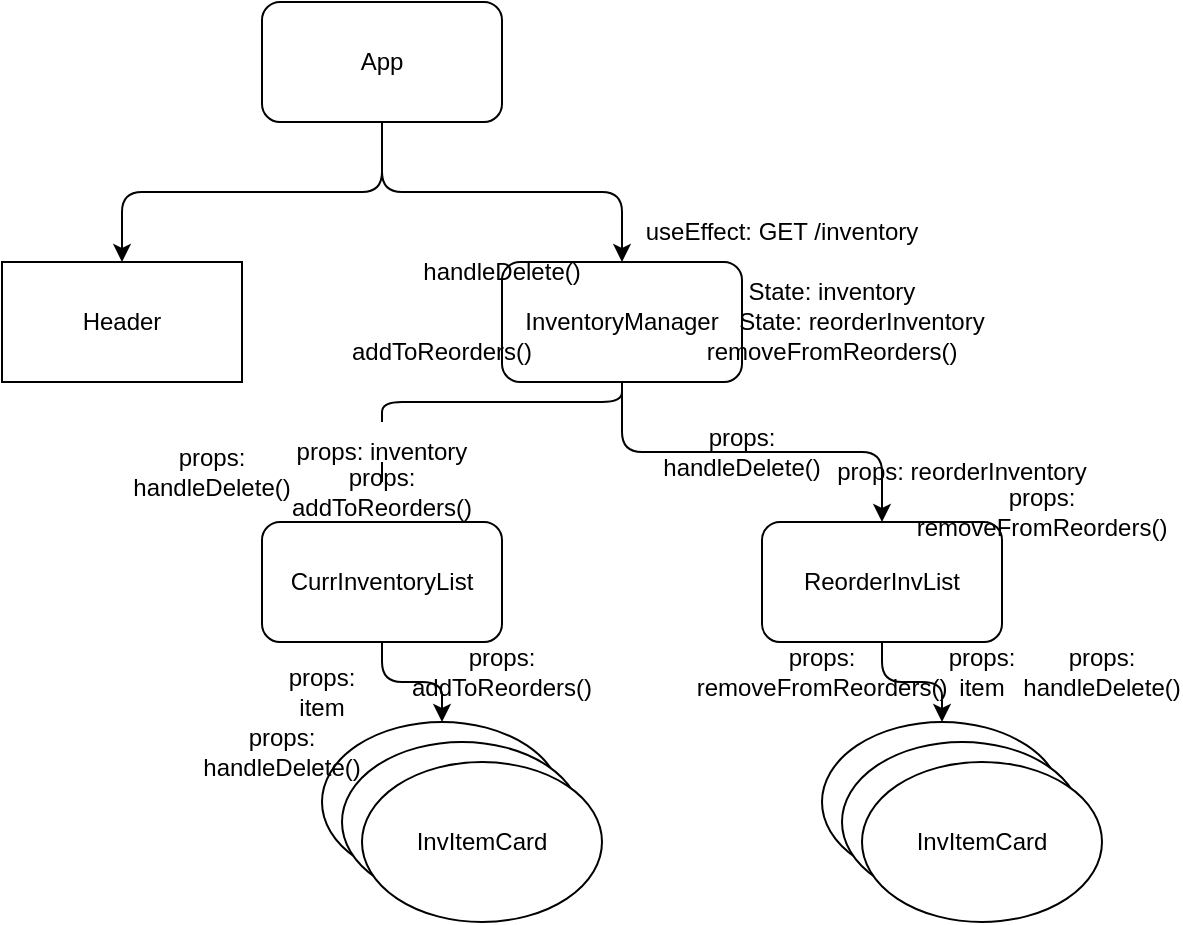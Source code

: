 <mxfile>
    <diagram id="I0ZKf21d8oHYAeltTdGA" name="Page-1">
        <mxGraphModel dx="679" dy="563" grid="1" gridSize="10" guides="1" tooltips="1" connect="1" arrows="1" fold="1" page="1" pageScale="1" pageWidth="850" pageHeight="1100" math="0" shadow="0">
            <root>
                <mxCell id="0"/>
                <mxCell id="1" parent="0"/>
                <mxCell id="13" style="edgeStyle=orthogonalEdgeStyle;html=1;exitX=0.5;exitY=1;exitDx=0;exitDy=0;entryX=0.5;entryY=0;entryDx=0;entryDy=0;" edge="1" parent="1" source="2" target="3">
                    <mxGeometry relative="1" as="geometry"/>
                </mxCell>
                <mxCell id="14" style="edgeStyle=orthogonalEdgeStyle;html=1;exitX=0.5;exitY=1;exitDx=0;exitDy=0;" edge="1" parent="1" source="2" target="4">
                    <mxGeometry relative="1" as="geometry"/>
                </mxCell>
                <mxCell id="2" value="App" style="rounded=1;whiteSpace=wrap;html=1;" vertex="1" parent="1">
                    <mxGeometry x="200" y="60" width="120" height="60" as="geometry"/>
                </mxCell>
                <mxCell id="3" value="Header" style="rounded=0;whiteSpace=wrap;html=1;" vertex="1" parent="1">
                    <mxGeometry x="70" y="190" width="120" height="60" as="geometry"/>
                </mxCell>
                <mxCell id="15" style="edgeStyle=orthogonalEdgeStyle;html=1;exitX=0.5;exitY=1;exitDx=0;exitDy=0;entryX=0.5;entryY=0;entryDx=0;entryDy=0;startArrow=none;" edge="1" parent="1" source="29" target="5">
                    <mxGeometry relative="1" as="geometry"/>
                </mxCell>
                <mxCell id="16" style="edgeStyle=orthogonalEdgeStyle;html=1;exitX=0.5;exitY=1;exitDx=0;exitDy=0;entryX=0.5;entryY=0;entryDx=0;entryDy=0;" edge="1" parent="1" source="4" target="6">
                    <mxGeometry relative="1" as="geometry"/>
                </mxCell>
                <mxCell id="4" value="InventoryManager" style="rounded=1;whiteSpace=wrap;html=1;" vertex="1" parent="1">
                    <mxGeometry x="320" y="190" width="120" height="60" as="geometry"/>
                </mxCell>
                <mxCell id="18" style="edgeStyle=orthogonalEdgeStyle;html=1;exitX=0.5;exitY=1;exitDx=0;exitDy=0;entryX=0.5;entryY=0;entryDx=0;entryDy=0;" edge="1" parent="1" source="5" target="7">
                    <mxGeometry relative="1" as="geometry"/>
                </mxCell>
                <mxCell id="5" value="CurrInventoryList" style="rounded=1;whiteSpace=wrap;html=1;" vertex="1" parent="1">
                    <mxGeometry x="200" y="320" width="120" height="60" as="geometry"/>
                </mxCell>
                <mxCell id="19" style="edgeStyle=orthogonalEdgeStyle;html=1;exitX=0.5;exitY=1;exitDx=0;exitDy=0;entryX=0.5;entryY=0;entryDx=0;entryDy=0;" edge="1" parent="1" source="6" target="8">
                    <mxGeometry relative="1" as="geometry"/>
                </mxCell>
                <mxCell id="6" value="ReorderInvList" style="rounded=1;whiteSpace=wrap;html=1;" vertex="1" parent="1">
                    <mxGeometry x="450" y="320" width="120" height="60" as="geometry"/>
                </mxCell>
                <mxCell id="7" value="InvItemCard" style="ellipse;whiteSpace=wrap;html=1;" vertex="1" parent="1">
                    <mxGeometry x="230" y="420" width="120" height="80" as="geometry"/>
                </mxCell>
                <mxCell id="8" value="InvItemCard" style="ellipse;whiteSpace=wrap;html=1;" vertex="1" parent="1">
                    <mxGeometry x="480" y="420" width="120" height="80" as="geometry"/>
                </mxCell>
                <mxCell id="9" value="InvItemCard" style="ellipse;whiteSpace=wrap;html=1;" vertex="1" parent="1">
                    <mxGeometry x="240" y="430" width="120" height="80" as="geometry"/>
                </mxCell>
                <mxCell id="10" value="InvItemCard" style="ellipse;whiteSpace=wrap;html=1;" vertex="1" parent="1">
                    <mxGeometry x="250" y="440" width="120" height="80" as="geometry"/>
                </mxCell>
                <mxCell id="11" value="InvItemCard" style="ellipse;whiteSpace=wrap;html=1;" vertex="1" parent="1">
                    <mxGeometry x="490" y="430" width="120" height="80" as="geometry"/>
                </mxCell>
                <mxCell id="12" value="InvItemCard" style="ellipse;whiteSpace=wrap;html=1;" vertex="1" parent="1">
                    <mxGeometry x="500" y="440" width="120" height="80" as="geometry"/>
                </mxCell>
                <mxCell id="20" value="State: inventory" style="text;html=1;strokeColor=none;fillColor=none;align=center;verticalAlign=middle;whiteSpace=wrap;rounded=0;" vertex="1" parent="1">
                    <mxGeometry x="430" y="190" width="110" height="30" as="geometry"/>
                </mxCell>
                <mxCell id="21" value="useEffect: GET /inventory" style="text;html=1;strokeColor=none;fillColor=none;align=center;verticalAlign=middle;whiteSpace=wrap;rounded=0;" vertex="1" parent="1">
                    <mxGeometry x="380" y="160" width="160" height="30" as="geometry"/>
                </mxCell>
                <mxCell id="23" value="" style="edgeStyle=orthogonalEdgeStyle;html=1;exitX=0.5;exitY=1;exitDx=0;exitDy=0;entryX=0.5;entryY=0;entryDx=0;entryDy=0;endArrow=none;" edge="1" parent="1" source="4" target="22">
                    <mxGeometry relative="1" as="geometry">
                        <mxPoint x="380" y="250" as="sourcePoint"/>
                        <mxPoint x="260" y="320" as="targetPoint"/>
                    </mxGeometry>
                </mxCell>
                <mxCell id="22" value="props: inventory" style="text;html=1;strokeColor=none;fillColor=none;align=center;verticalAlign=middle;whiteSpace=wrap;rounded=0;" vertex="1" parent="1">
                    <mxGeometry x="205" y="270" width="110" height="30" as="geometry"/>
                </mxCell>
                <mxCell id="24" value="props: item" style="text;html=1;strokeColor=none;fillColor=none;align=center;verticalAlign=middle;whiteSpace=wrap;rounded=0;" vertex="1" parent="1">
                    <mxGeometry x="200" y="390" width="60" height="30" as="geometry"/>
                </mxCell>
                <mxCell id="25" value="State: reorderInventory" style="text;html=1;strokeColor=none;fillColor=none;align=center;verticalAlign=middle;whiteSpace=wrap;rounded=0;" vertex="1" parent="1">
                    <mxGeometry x="430" y="205" width="140" height="30" as="geometry"/>
                </mxCell>
                <mxCell id="26" value="props: reorderInventory" style="text;html=1;strokeColor=none;fillColor=none;align=center;verticalAlign=middle;whiteSpace=wrap;rounded=0;" vertex="1" parent="1">
                    <mxGeometry x="480" y="280" width="140" height="30" as="geometry"/>
                </mxCell>
                <mxCell id="27" value="props: item" style="text;html=1;strokeColor=none;fillColor=none;align=center;verticalAlign=middle;whiteSpace=wrap;rounded=0;" vertex="1" parent="1">
                    <mxGeometry x="530" y="380" width="60" height="30" as="geometry"/>
                </mxCell>
                <mxCell id="28" value="addToReorders()" style="text;html=1;strokeColor=none;fillColor=none;align=center;verticalAlign=middle;whiteSpace=wrap;rounded=0;" vertex="1" parent="1">
                    <mxGeometry x="260" y="220" width="60" height="30" as="geometry"/>
                </mxCell>
                <mxCell id="30" value="" style="edgeStyle=orthogonalEdgeStyle;html=1;exitX=0.5;exitY=1;exitDx=0;exitDy=0;entryX=0.5;entryY=0;entryDx=0;entryDy=0;startArrow=none;endArrow=none;" edge="1" parent="1" source="22" target="29">
                    <mxGeometry relative="1" as="geometry">
                        <mxPoint x="260" y="300" as="sourcePoint"/>
                        <mxPoint x="260" y="320" as="targetPoint"/>
                    </mxGeometry>
                </mxCell>
                <mxCell id="29" value="props: addToReorders()" style="text;html=1;strokeColor=none;fillColor=none;align=center;verticalAlign=middle;whiteSpace=wrap;rounded=0;" vertex="1" parent="1">
                    <mxGeometry x="230" y="290" width="60" height="30" as="geometry"/>
                </mxCell>
                <mxCell id="31" value="props: addToReorders()" style="text;html=1;strokeColor=none;fillColor=none;align=center;verticalAlign=middle;whiteSpace=wrap;rounded=0;" vertex="1" parent="1">
                    <mxGeometry x="290" y="380" width="60" height="30" as="geometry"/>
                </mxCell>
                <mxCell id="32" value="removeFromReorders()" style="text;html=1;strokeColor=none;fillColor=none;align=center;verticalAlign=middle;whiteSpace=wrap;rounded=0;" vertex="1" parent="1">
                    <mxGeometry x="455" y="220" width="60" height="30" as="geometry"/>
                </mxCell>
                <mxCell id="33" value="props: removeFromReorders()" style="text;html=1;strokeColor=none;fillColor=none;align=center;verticalAlign=middle;whiteSpace=wrap;rounded=0;" vertex="1" parent="1">
                    <mxGeometry x="560" y="300" width="60" height="30" as="geometry"/>
                </mxCell>
                <mxCell id="34" value="props: removeFromReorders()" style="text;html=1;strokeColor=none;fillColor=none;align=center;verticalAlign=middle;whiteSpace=wrap;rounded=0;" vertex="1" parent="1">
                    <mxGeometry x="450" y="380" width="60" height="30" as="geometry"/>
                </mxCell>
                <mxCell id="35" value="handleDelete()" style="text;html=1;strokeColor=none;fillColor=none;align=center;verticalAlign=middle;whiteSpace=wrap;rounded=0;" vertex="1" parent="1">
                    <mxGeometry x="290" y="180" width="60" height="30" as="geometry"/>
                </mxCell>
                <mxCell id="36" value="props: handleDelete()" style="text;html=1;strokeColor=none;fillColor=none;align=center;verticalAlign=middle;whiteSpace=wrap;rounded=0;" vertex="1" parent="1">
                    <mxGeometry x="145" y="280" width="60" height="30" as="geometry"/>
                </mxCell>
                <mxCell id="37" value="props: handleDelete()" style="text;html=1;strokeColor=none;fillColor=none;align=center;verticalAlign=middle;whiteSpace=wrap;rounded=0;" vertex="1" parent="1">
                    <mxGeometry x="410" y="270" width="60" height="30" as="geometry"/>
                </mxCell>
                <mxCell id="38" value="props: handleDelete()" style="text;html=1;strokeColor=none;fillColor=none;align=center;verticalAlign=middle;whiteSpace=wrap;rounded=0;" vertex="1" parent="1">
                    <mxGeometry x="590" y="380" width="60" height="30" as="geometry"/>
                </mxCell>
                <mxCell id="39" value="props: handleDelete()" style="text;html=1;strokeColor=none;fillColor=none;align=center;verticalAlign=middle;whiteSpace=wrap;rounded=0;" vertex="1" parent="1">
                    <mxGeometry x="180" y="420" width="60" height="30" as="geometry"/>
                </mxCell>
            </root>
        </mxGraphModel>
    </diagram>
</mxfile>